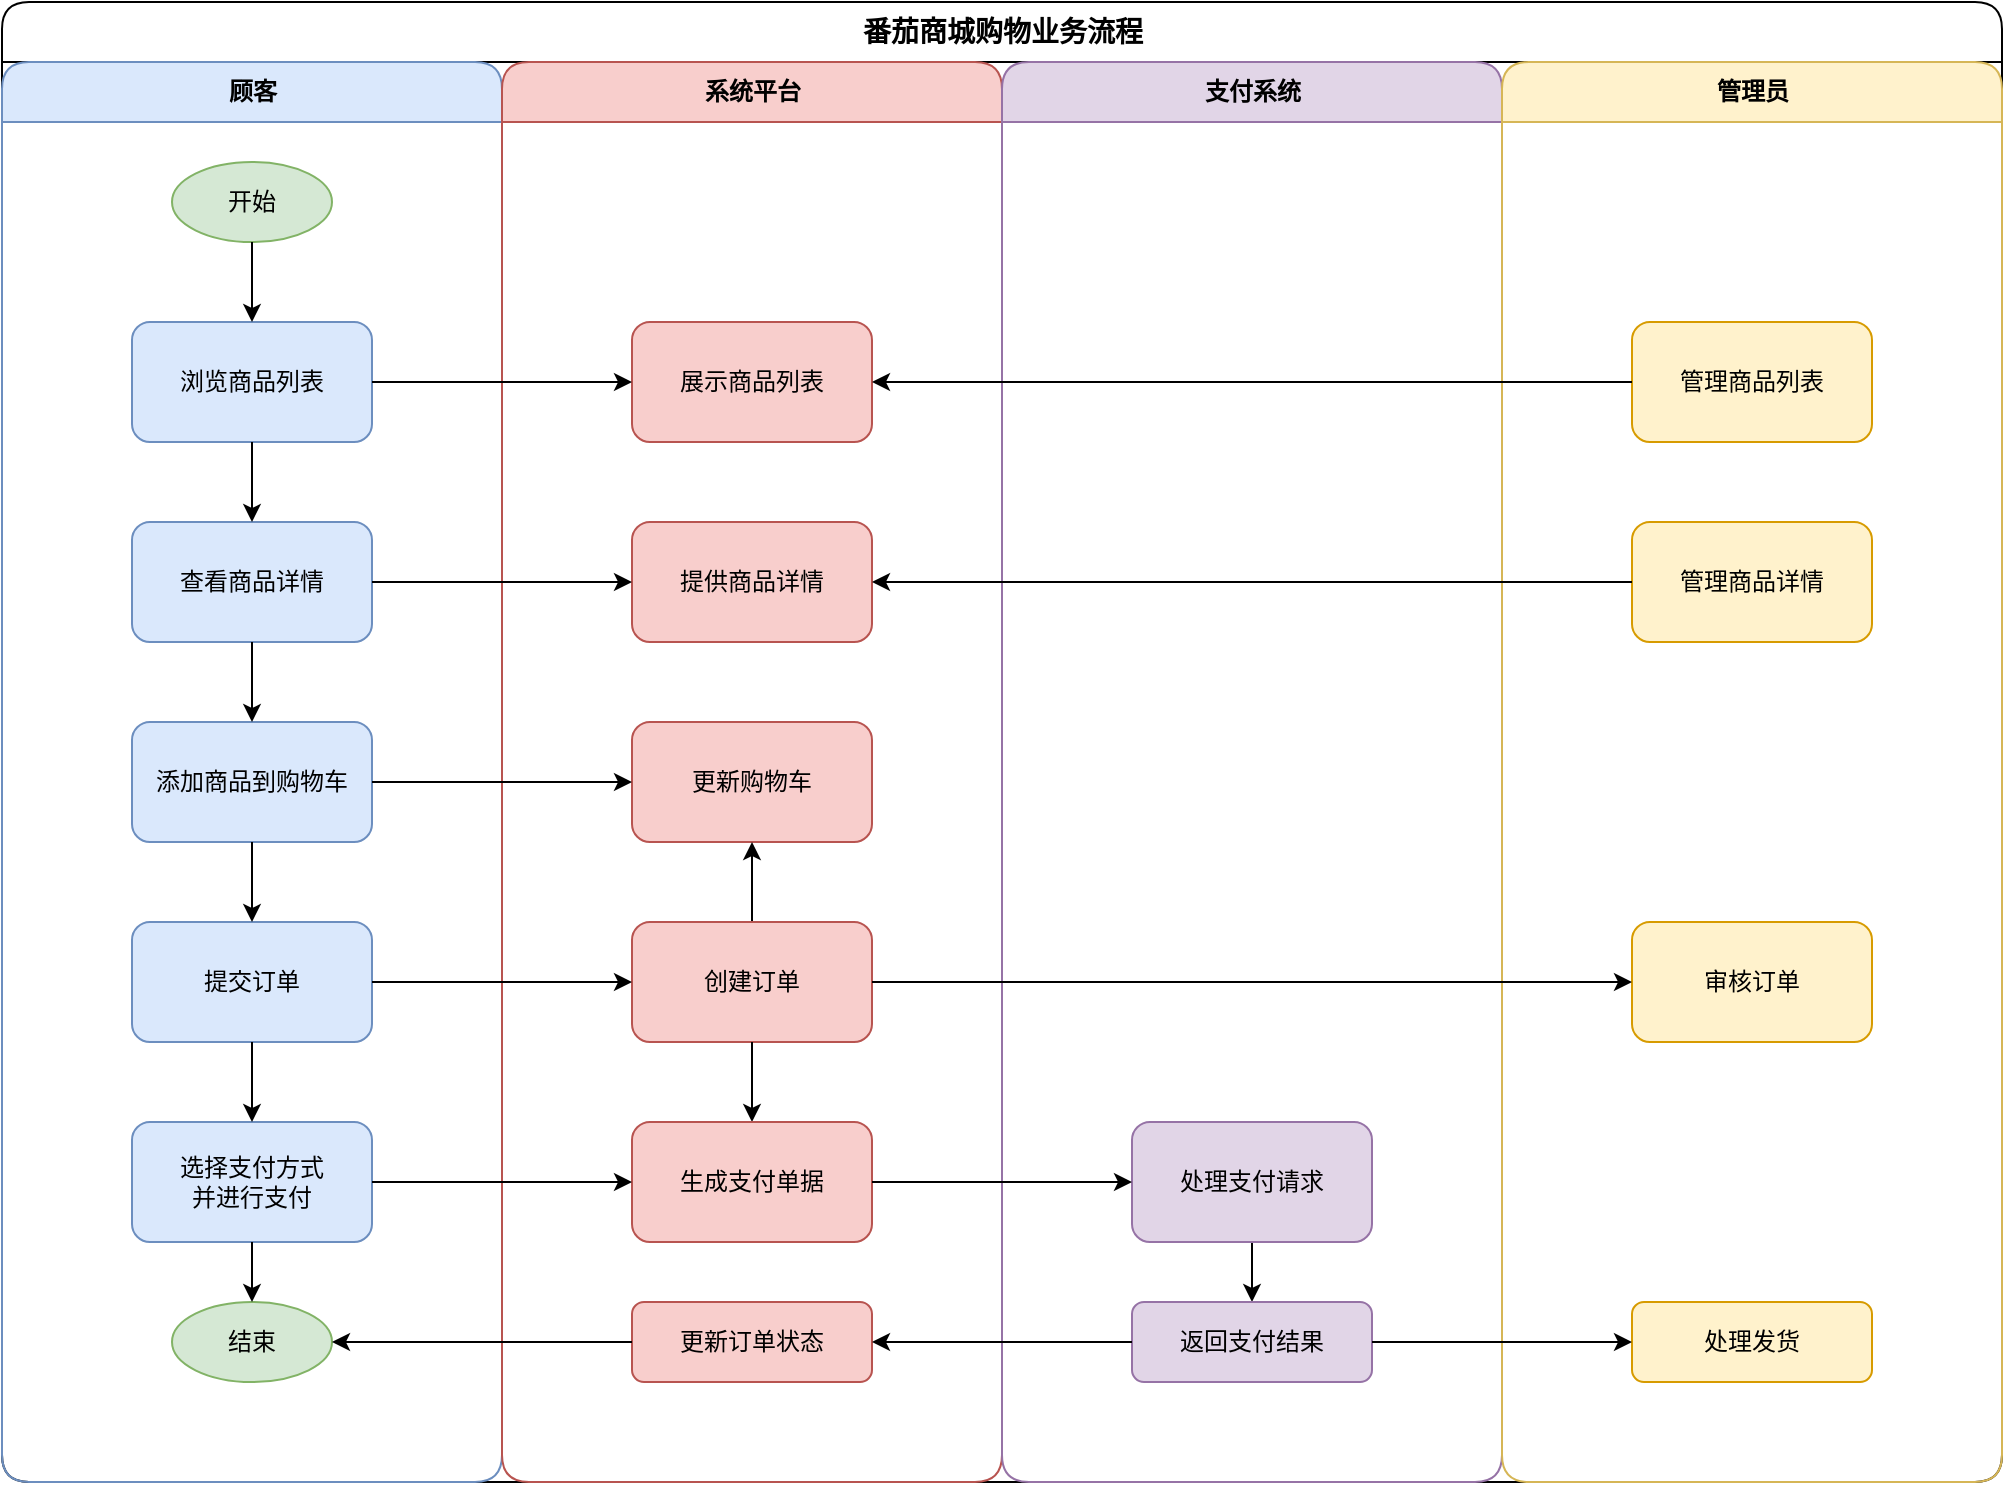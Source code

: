<mxfile>
    <diagram id="M2AHIJhCscEchblYLDz4" name="业务流程泳道图">
        <mxGraphModel dx="1531" dy="804" grid="1" gridSize="10" guides="1" tooltips="1" connect="1" arrows="1" fold="1" page="1" pageScale="1" pageWidth="1169" pageHeight="827" math="0" shadow="0">
            <root>
                <mxCell id="0"/>
                <mxCell id="1" parent="0"/>
                <mxCell id="2" value="番茄商城购物业务流程" style="swimlane;childLayout=stackLayout;resizeParent=1;resizeParentMax=0;startSize=30;html=1;fontSize=14;fontStyle=1;rounded=1;" parent="1" vertex="1">
                    <mxGeometry x="50" y="50" width="1000" height="740" as="geometry"/>
                </mxCell>
                <mxCell id="3" value="顾客" style="swimlane;startSize=30;html=1;fillColor=#dae8fc;strokeColor=#6c8ebf;rounded=1;" parent="2" vertex="1">
                    <mxGeometry y="30" width="250" height="710" as="geometry"/>
                </mxCell>
                <mxCell id="20" value="开始" style="ellipse;whiteSpace=wrap;html=1;fillColor=#d5e8d4;strokeColor=#82b366;rounded=1;" parent="3" vertex="1">
                    <mxGeometry x="85" y="50" width="80" height="40" as="geometry"/>
                </mxCell>
                <mxCell id="21" value="浏览商品列表" style="rounded=1;whiteSpace=wrap;html=1;fillColor=#DAE8FC;strokeColor=#6C8EBF;" parent="3" vertex="1">
                    <mxGeometry x="65" y="130" width="120" height="60" as="geometry"/>
                </mxCell>
                <mxCell id="22" value="查看商品详情" style="rounded=1;whiteSpace=wrap;html=1;fillColor=#DAE8FC;strokeColor=#6C8EBF;" parent="3" vertex="1">
                    <mxGeometry x="65" y="230" width="120" height="60" as="geometry"/>
                </mxCell>
                <mxCell id="23" value="添加商品到购物车" style="rounded=1;whiteSpace=wrap;html=1;fillColor=#DAE8FC;strokeColor=#6C8EBF;" parent="3" vertex="1">
                    <mxGeometry x="65" y="330" width="120" height="60" as="geometry"/>
                </mxCell>
                <mxCell id="24" value="提交订单" style="rounded=1;whiteSpace=wrap;html=1;fillColor=#DAE8FC;strokeColor=#6C8EBF;" parent="3" vertex="1">
                    <mxGeometry x="65" y="430" width="120" height="60" as="geometry"/>
                </mxCell>
                <mxCell id="35" value="选择支付方式&lt;br&gt;并进行支付" style="rounded=1;whiteSpace=wrap;html=1;fillColor=#DAE8FC;strokeColor=#6C8EBF;" parent="3" vertex="1">
                    <mxGeometry x="65" y="530" width="120" height="60" as="geometry"/>
                </mxCell>
                <mxCell id="44" value="结束" style="ellipse;whiteSpace=wrap;html=1;fillColor=#d5e8d4;strokeColor=#82b366;rounded=1;" parent="3" vertex="1">
                    <mxGeometry x="85" y="620" width="80" height="40" as="geometry"/>
                </mxCell>
                <mxCell id="45" style="edgeStyle=orthogonalEdgeStyle;html=1;exitX=0.5;exitY=1;exitDx=0;exitDy=0;entryX=0.5;entryY=0;entryDx=0;entryDy=0;rounded=1;" parent="3" source="20" target="21" edge="1">
                    <mxGeometry relative="1" as="geometry"/>
                </mxCell>
                <mxCell id="46" style="edgeStyle=orthogonalEdgeStyle;html=1;exitX=0.5;exitY=1;exitDx=0;exitDy=0;entryX=0.5;entryY=0;entryDx=0;entryDy=0;rounded=1;" parent="3" source="21" target="22" edge="1">
                    <mxGeometry relative="1" as="geometry"/>
                </mxCell>
                <mxCell id="47" style="edgeStyle=orthogonalEdgeStyle;html=1;exitX=0.5;exitY=1;exitDx=0;exitDy=0;entryX=0.5;entryY=0;entryDx=0;entryDy=0;rounded=1;" parent="3" source="22" target="23" edge="1">
                    <mxGeometry relative="1" as="geometry"/>
                </mxCell>
                <mxCell id="48" style="edgeStyle=orthogonalEdgeStyle;html=1;exitX=0.5;exitY=1;exitDx=0;exitDy=0;entryX=0.5;entryY=0;entryDx=0;entryDy=0;rounded=1;" parent="3" source="23" target="24" edge="1">
                    <mxGeometry relative="1" as="geometry"/>
                </mxCell>
                <mxCell id="49" style="edgeStyle=orthogonalEdgeStyle;html=1;exitX=0.5;exitY=1;exitDx=0;exitDy=0;entryX=0.5;entryY=0;entryDx=0;entryDy=0;rounded=1;" parent="3" source="24" target="35" edge="1">
                    <mxGeometry relative="1" as="geometry"/>
                </mxCell>
                <mxCell id="59" style="edgeStyle=orthogonalEdgeStyle;html=1;exitX=0.5;exitY=1;exitDx=0;exitDy=0;entryX=0.5;entryY=0;entryDx=0;entryDy=0;rounded=1;" parent="3" source="35" target="44" edge="1">
                    <mxGeometry relative="1" as="geometry"/>
                </mxCell>
                <mxCell id="4" value="系统平台" style="swimlane;startSize=30;html=1;fillColor=#f8cecc;strokeColor=#b85450;rounded=1;" parent="2" vertex="1">
                    <mxGeometry x="250" y="30" width="250" height="710" as="geometry"/>
                </mxCell>
                <mxCell id="25" value="展示商品列表" style="rounded=1;whiteSpace=wrap;html=1;fillColor=#f8cecc;strokeColor=#b85450;" parent="4" vertex="1">
                    <mxGeometry x="65" y="130" width="120" height="60" as="geometry"/>
                </mxCell>
                <mxCell id="26" value="提供商品详情" style="rounded=1;whiteSpace=wrap;html=1;fillColor=#f8cecc;strokeColor=#b85450;" parent="4" vertex="1">
                    <mxGeometry x="65" y="230" width="120" height="60" as="geometry"/>
                </mxCell>
                <mxCell id="27" value="更新购物车" style="rounded=1;whiteSpace=wrap;html=1;fillColor=#f8cecc;strokeColor=#b85450;" parent="4" vertex="1">
                    <mxGeometry x="65" y="330" width="120" height="60" as="geometry"/>
                </mxCell>
                <mxCell id="95" value="" style="edgeStyle=none;html=1;" edge="1" parent="4" source="28" target="27">
                    <mxGeometry relative="1" as="geometry"/>
                </mxCell>
                <mxCell id="28" value="创建订单" style="rounded=1;whiteSpace=wrap;html=1;fillColor=#f8cecc;strokeColor=#b85450;" parent="4" vertex="1">
                    <mxGeometry x="65" y="430" width="120" height="60" as="geometry"/>
                </mxCell>
                <mxCell id="96" value="" style="edgeStyle=none;html=1;" edge="1" parent="4" source="28" target="36">
                    <mxGeometry relative="1" as="geometry"/>
                </mxCell>
                <mxCell id="36" value="生成支付单据" style="rounded=1;whiteSpace=wrap;html=1;fillColor=#f8cecc;strokeColor=#b85450;" parent="4" vertex="1">
                    <mxGeometry x="65" y="530" width="120" height="60" as="geometry"/>
                </mxCell>
                <mxCell id="42" value="更新订单状态" style="rounded=1;whiteSpace=wrap;html=1;fillColor=#f8cecc;strokeColor=#b85450;" parent="4" vertex="1">
                    <mxGeometry x="65" y="620" width="120" height="40" as="geometry"/>
                </mxCell>
                <mxCell id="5" value="支付系统" style="swimlane;startSize=30;html=1;fillColor=#e1d5e7;strokeColor=#9673a6;rounded=1;" parent="2" vertex="1">
                    <mxGeometry x="500" y="30" width="250" height="710" as="geometry"/>
                </mxCell>
                <mxCell id="94" value="" style="edgeStyle=none;html=1;" edge="1" parent="5" source="37" target="38">
                    <mxGeometry relative="1" as="geometry"/>
                </mxCell>
                <mxCell id="37" value="处理支付请求" style="rounded=1;whiteSpace=wrap;html=1;fillColor=#e1d5e7;strokeColor=#9673a6;" parent="5" vertex="1">
                    <mxGeometry x="65" y="530" width="120" height="60" as="geometry"/>
                </mxCell>
                <mxCell id="38" value="返回支付结果" style="rounded=1;whiteSpace=wrap;html=1;fillColor=#e1d5e7;strokeColor=#9673a6;" parent="5" vertex="1">
                    <mxGeometry x="65" y="620" width="120" height="40" as="geometry"/>
                </mxCell>
                <mxCell id="6" value="管理员" style="swimlane;startSize=30;html=1;fillColor=#fff2cc;strokeColor=#d6b656;rounded=1;" parent="2" vertex="1">
                    <mxGeometry x="750" y="30" width="250" height="710" as="geometry"/>
                </mxCell>
                <mxCell id="29" value="管理商品详情" style="rounded=1;whiteSpace=wrap;html=1;fillColor=#FFF2CC;strokeColor=#d79b00;" parent="6" vertex="1">
                    <mxGeometry x="65" y="230" width="120" height="60" as="geometry"/>
                </mxCell>
                <mxCell id="30" value="审核订单" style="rounded=1;whiteSpace=wrap;html=1;fillColor=#FFF2CC;strokeColor=#D79B00;" parent="6" vertex="1">
                    <mxGeometry x="65" y="430" width="120" height="60" as="geometry"/>
                </mxCell>
                <mxCell id="43" value="处理发货" style="rounded=1;whiteSpace=wrap;html=1;fillColor=#FFF2CC;strokeColor=#D79B00;" parent="6" vertex="1">
                    <mxGeometry x="65" y="620" width="120" height="40" as="geometry"/>
                </mxCell>
                <mxCell id="80" value="管理商品列表" style="rounded=1;whiteSpace=wrap;html=1;fillColor=#FFF2CC;strokeColor=#d79b00;" vertex="1" parent="6">
                    <mxGeometry x="65" y="130" width="120" height="60" as="geometry"/>
                </mxCell>
                <mxCell id="50" style="edgeStyle=orthogonalEdgeStyle;html=1;exitX=1;exitY=0.5;exitDx=0;exitDy=0;entryX=0;entryY=0.5;entryDx=0;entryDy=0;rounded=1;" parent="2" source="21" target="25" edge="1">
                    <mxGeometry relative="1" as="geometry"/>
                </mxCell>
                <mxCell id="51" style="edgeStyle=orthogonalEdgeStyle;html=1;exitX=1;exitY=0.5;exitDx=0;exitDy=0;entryX=0;entryY=0.5;entryDx=0;entryDy=0;rounded=1;" parent="2" source="22" target="26" edge="1">
                    <mxGeometry relative="1" as="geometry"/>
                </mxCell>
                <mxCell id="52" style="edgeStyle=orthogonalEdgeStyle;html=1;exitX=1;exitY=0.5;exitDx=0;exitDy=0;entryX=0;entryY=0.5;entryDx=0;entryDy=0;rounded=1;" parent="2" source="23" target="27" edge="1">
                    <mxGeometry relative="1" as="geometry"/>
                </mxCell>
                <mxCell id="53" style="edgeStyle=orthogonalEdgeStyle;html=1;exitX=1;exitY=0.5;exitDx=0;exitDy=0;entryX=0;entryY=0.5;entryDx=0;entryDy=0;rounded=1;" parent="2" source="24" target="28" edge="1">
                    <mxGeometry relative="1" as="geometry"/>
                </mxCell>
                <mxCell id="56" style="edgeStyle=orthogonalEdgeStyle;html=1;exitX=1;exitY=0.5;exitDx=0;exitDy=0;entryX=0;entryY=0.5;entryDx=0;entryDy=0;rounded=1;" parent="2" source="35" target="36" edge="1">
                    <mxGeometry relative="1" as="geometry"/>
                </mxCell>
                <mxCell id="57" style="edgeStyle=orthogonalEdgeStyle;html=1;exitX=1;exitY=0.5;exitDx=0;exitDy=0;entryX=0;entryY=0.5;entryDx=0;entryDy=0;rounded=1;" parent="2" source="36" target="37" edge="1">
                    <mxGeometry relative="1" as="geometry"/>
                </mxCell>
                <mxCell id="60" style="edgeStyle=orthogonalEdgeStyle;html=1;exitX=0;exitY=0.5;exitDx=0;exitDy=0;entryX=1;entryY=0.5;entryDx=0;entryDy=0;rounded=1;" parent="2" source="38" target="42" edge="1">
                    <mxGeometry relative="1" as="geometry"/>
                </mxCell>
                <mxCell id="76" value="" style="edgeStyle=orthogonalEdgeStyle;html=1;entryX=1;entryY=0.5;entryDx=0;entryDy=0;" edge="1" parent="2" source="29" target="26">
                    <mxGeometry relative="1" as="geometry">
                        <mxPoint x="735" y="240" as="targetPoint"/>
                    </mxGeometry>
                </mxCell>
                <mxCell id="79" value="" style="edgeStyle=none;html=1;exitX=0;exitY=0.5;exitDx=0;exitDy=0;" edge="1" parent="2" source="42" target="44">
                    <mxGeometry relative="1" as="geometry">
                        <mxPoint x="260" y="670" as="sourcePoint"/>
                    </mxGeometry>
                </mxCell>
                <mxCell id="81" value="" style="edgeStyle=none;html=1;exitX=0;exitY=0.5;exitDx=0;exitDy=0;" edge="1" parent="2" source="80" target="25">
                    <mxGeometry relative="1" as="geometry">
                        <mxPoint x="515" y="190" as="sourcePoint"/>
                    </mxGeometry>
                </mxCell>
                <mxCell id="91" value="" style="edgeStyle=none;html=1;entryX=0;entryY=0.5;entryDx=0;entryDy=0;exitX=1;exitY=0.5;exitDx=0;exitDy=0;" edge="1" parent="2" source="28" target="30">
                    <mxGeometry relative="1" as="geometry">
                        <mxPoint x="765" y="590" as="targetPoint"/>
                    </mxGeometry>
                </mxCell>
                <mxCell id="93" value="" style="edgeStyle=none;html=1;entryX=0;entryY=0.5;entryDx=0;entryDy=0;" edge="1" parent="2" source="38" target="43">
                    <mxGeometry relative="1" as="geometry">
                        <mxPoint x="765" y="670" as="targetPoint"/>
                    </mxGeometry>
                </mxCell>
            </root>
        </mxGraphModel>
    </diagram>
</mxfile>